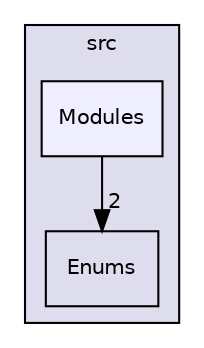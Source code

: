 digraph "src/Modules" {
  compound=true
  node [ fontsize="10", fontname="Helvetica"];
  edge [ labelfontsize="10", labelfontname="Helvetica"];
  subgraph clusterdir_68267d1309a1af8e8297ef4c3efbcdba {
    graph [ bgcolor="#ddddee", pencolor="black", label="src" fontname="Helvetica", fontsize="10", URL="dir_68267d1309a1af8e8297ef4c3efbcdba.html"]
  dir_804e9c8a6f85b64a196ad58c4618e191 [shape=box label="Enums" URL="dir_804e9c8a6f85b64a196ad58c4618e191.html"];
  dir_eeb7fcc90d516a232deaaf4de23f9c95 [shape=box, label="Modules", style="filled", fillcolor="#eeeeff", pencolor="black", URL="dir_eeb7fcc90d516a232deaaf4de23f9c95.html"];
  }
  dir_eeb7fcc90d516a232deaaf4de23f9c95->dir_804e9c8a6f85b64a196ad58c4618e191 [headlabel="2", labeldistance=1.5 headhref="dir_000002_000001.html"];
}
